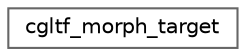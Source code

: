 digraph "Graphical Class Hierarchy"
{
 // LATEX_PDF_SIZE
  bgcolor="transparent";
  edge [fontname=Helvetica,fontsize=10,labelfontname=Helvetica,labelfontsize=10];
  node [fontname=Helvetica,fontsize=10,shape=box,height=0.2,width=0.4];
  rankdir="LR";
  Node0 [id="Node000000",label="cgltf_morph_target",height=0.2,width=0.4,color="grey40", fillcolor="white", style="filled",URL="$structcgltf__morph__target.html",tooltip=" "];
}

